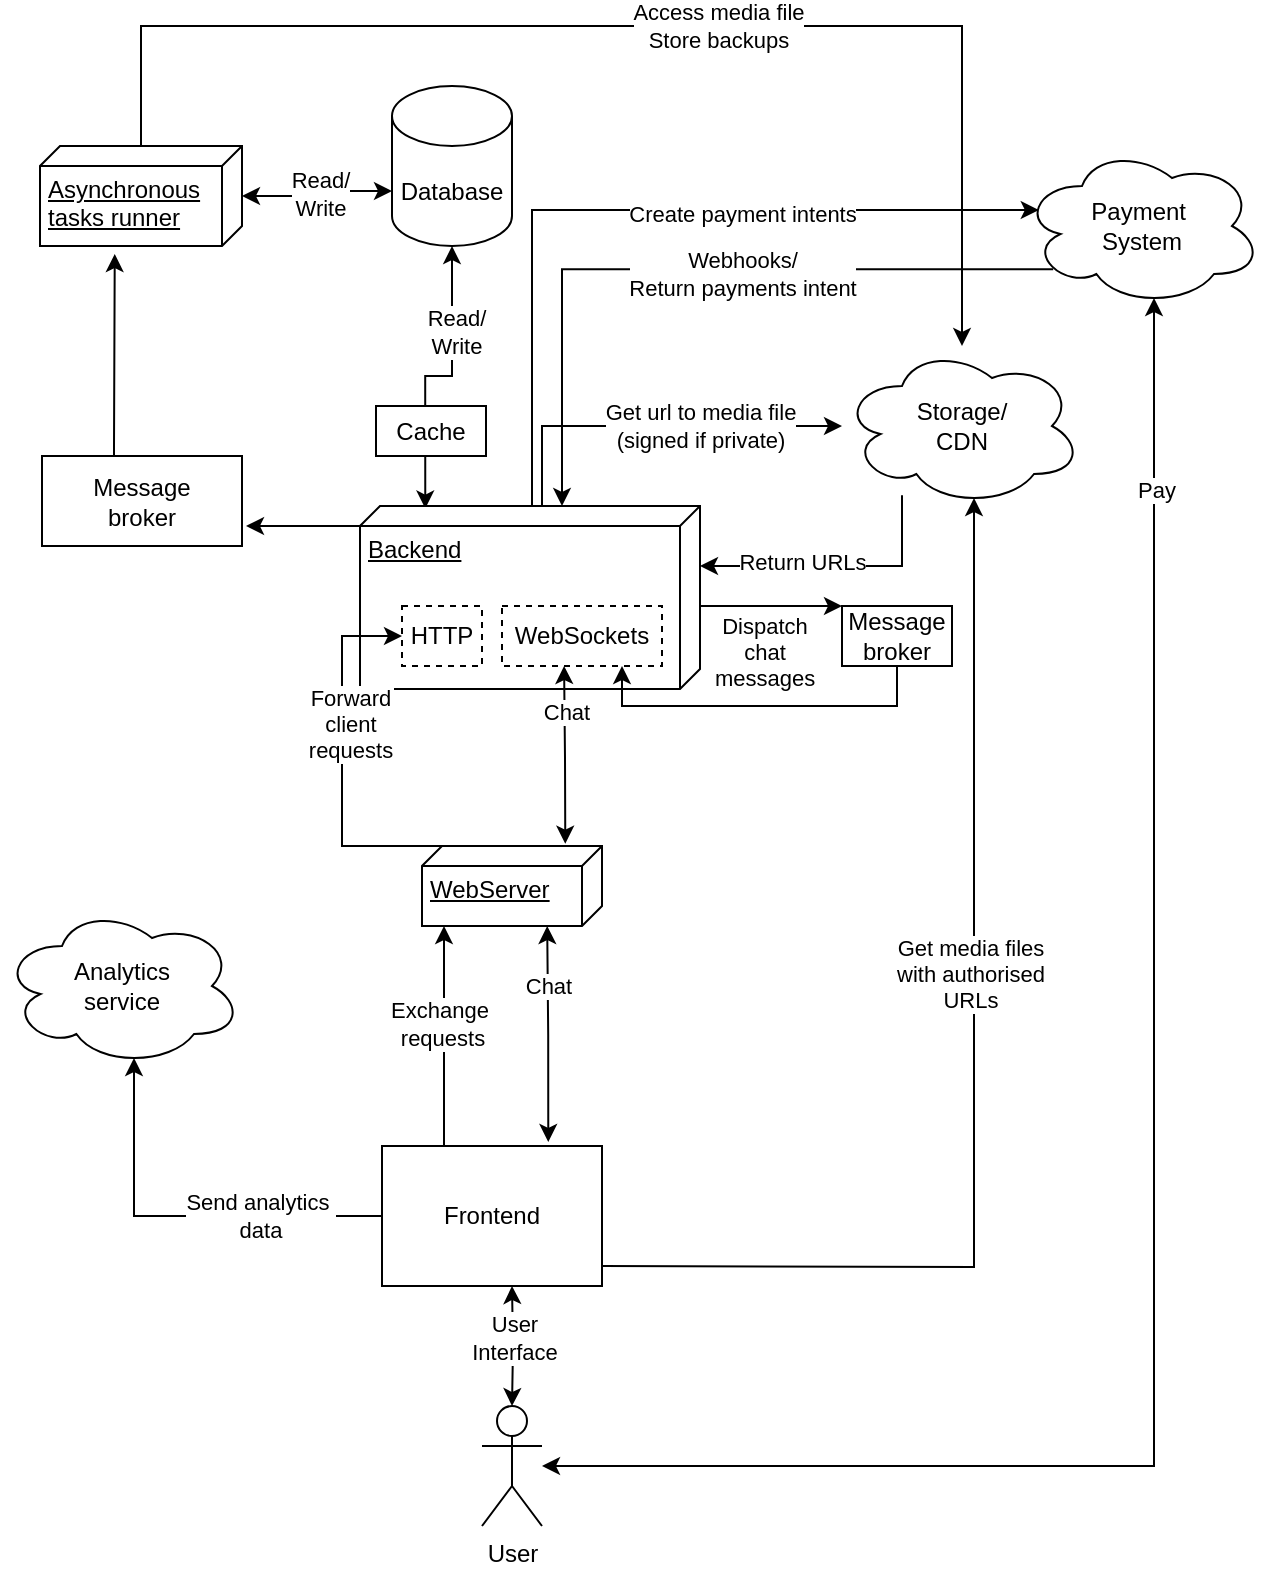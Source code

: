 <mxfile version="21.6.1" type="device">
  <diagram name="Pagina-1" id="fdz4QXpkvpul3tvmRbTT">
    <mxGraphModel dx="954" dy="1771" grid="1" gridSize="10" guides="1" tooltips="1" connect="1" arrows="1" fold="1" page="1" pageScale="1" pageWidth="827" pageHeight="1169" math="0" shadow="0">
      <root>
        <mxCell id="0" />
        <mxCell id="1" parent="0" />
        <mxCell id="l76QbwL-3-QyEtIjUvNq-57" style="edgeStyle=orthogonalEdgeStyle;rounded=0;orthogonalLoop=1;jettySize=auto;html=1;entryX=0.55;entryY=0.95;entryDx=0;entryDy=0;entryPerimeter=0;startArrow=classic;startFill=1;" parent="1" source="l76QbwL-3-QyEtIjUvNq-1" target="l76QbwL-3-QyEtIjUvNq-52" edge="1">
          <mxGeometry relative="1" as="geometry" />
        </mxCell>
        <mxCell id="l76QbwL-3-QyEtIjUvNq-58" value="Pay" style="edgeLabel;html=1;align=center;verticalAlign=middle;resizable=0;points=[];" parent="l76QbwL-3-QyEtIjUvNq-57" vertex="1" connectable="0">
          <mxGeometry x="0.784" y="-1" relative="1" as="geometry">
            <mxPoint as="offset" />
          </mxGeometry>
        </mxCell>
        <mxCell id="l76QbwL-3-QyEtIjUvNq-1" value="User" style="shape=umlActor;verticalLabelPosition=bottom;verticalAlign=top;html=1;outlineConnect=0;" parent="1" vertex="1">
          <mxGeometry x="430" y="590" width="30" height="60" as="geometry" />
        </mxCell>
        <mxCell id="l76QbwL-3-QyEtIjUvNq-3" value="WebServer" style="verticalAlign=top;align=left;spacingTop=8;spacingLeft=2;spacingRight=12;shape=cube;size=10;direction=south;fontStyle=4;html=1;whiteSpace=wrap;" parent="1" vertex="1">
          <mxGeometry x="400" y="310" width="90" height="40" as="geometry" />
        </mxCell>
        <mxCell id="l76QbwL-3-QyEtIjUvNq-19" style="edgeStyle=orthogonalEdgeStyle;rounded=0;orthogonalLoop=1;jettySize=auto;html=1;startArrow=classic;startFill=1;" parent="1" target="l76QbwL-3-QyEtIjUvNq-1" edge="1">
          <mxGeometry relative="1" as="geometry">
            <mxPoint x="445" y="530" as="sourcePoint" />
          </mxGeometry>
        </mxCell>
        <mxCell id="l76QbwL-3-QyEtIjUvNq-20" value="User&lt;br&gt;Interface" style="edgeLabel;html=1;align=center;verticalAlign=middle;resizable=0;points=[];" parent="l76QbwL-3-QyEtIjUvNq-19" vertex="1" connectable="0">
          <mxGeometry x="-0.154" relative="1" as="geometry">
            <mxPoint as="offset" />
          </mxGeometry>
        </mxCell>
        <mxCell id="l76QbwL-3-QyEtIjUvNq-24" value="" style="edgeStyle=orthogonalEdgeStyle;rounded=0;orthogonalLoop=1;jettySize=auto;html=1;" parent="1" edge="1">
          <mxGeometry relative="1" as="geometry">
            <mxPoint x="411" y="462" as="sourcePoint" />
            <mxPoint x="411" y="350" as="targetPoint" />
          </mxGeometry>
        </mxCell>
        <mxCell id="l76QbwL-3-QyEtIjUvNq-25" value="Exchange&amp;nbsp;&lt;br&gt;requests&lt;br&gt;" style="edgeLabel;html=1;align=center;verticalAlign=middle;resizable=0;points=[];" parent="l76QbwL-3-QyEtIjUvNq-24" vertex="1" connectable="0">
          <mxGeometry x="0.125" y="1" relative="1" as="geometry">
            <mxPoint as="offset" />
          </mxGeometry>
        </mxCell>
        <mxCell id="l76QbwL-3-QyEtIjUvNq-38" style="edgeStyle=orthogonalEdgeStyle;rounded=0;orthogonalLoop=1;jettySize=auto;html=1;exitX=0;exitY=0;exitDx=58;exitDy=0;exitPerimeter=0;entryX=0.55;entryY=0.95;entryDx=0;entryDy=0;entryPerimeter=0;" parent="1" target="l76QbwL-3-QyEtIjUvNq-33" edge="1">
          <mxGeometry relative="1" as="geometry">
            <mxPoint x="490" y="520" as="sourcePoint" />
          </mxGeometry>
        </mxCell>
        <mxCell id="l76QbwL-3-QyEtIjUvNq-39" value="Get media files&lt;br&gt;with authorised&lt;br&gt;URLs" style="edgeLabel;html=1;align=center;verticalAlign=middle;resizable=0;points=[];" parent="l76QbwL-3-QyEtIjUvNq-38" vertex="1" connectable="0">
          <mxGeometry x="0.165" y="2" relative="1" as="geometry">
            <mxPoint as="offset" />
          </mxGeometry>
        </mxCell>
        <mxCell id="l76QbwL-3-QyEtIjUvNq-34" style="edgeStyle=orthogonalEdgeStyle;rounded=0;orthogonalLoop=1;jettySize=auto;html=1;exitX=0;exitY=0;exitDx=0;exitDy=60;exitPerimeter=0;" parent="1" source="l76QbwL-3-QyEtIjUvNq-21" target="l76QbwL-3-QyEtIjUvNq-33" edge="1">
          <mxGeometry relative="1" as="geometry">
            <Array as="points">
              <mxPoint x="460" y="100" />
            </Array>
          </mxGeometry>
        </mxCell>
        <mxCell id="l76QbwL-3-QyEtIjUvNq-35" value="Get url to media file&lt;br&gt;(signed if private)" style="edgeLabel;html=1;align=center;verticalAlign=middle;resizable=0;points=[];" parent="l76QbwL-3-QyEtIjUvNq-34" vertex="1" connectable="0">
          <mxGeometry x="0.031" relative="1" as="geometry">
            <mxPoint x="30" as="offset" />
          </mxGeometry>
        </mxCell>
        <mxCell id="l76QbwL-3-QyEtIjUvNq-41" style="edgeStyle=orthogonalEdgeStyle;rounded=0;orthogonalLoop=1;jettySize=auto;html=1;entryX=0.5;entryY=1;entryDx=0;entryDy=0;entryPerimeter=0;exitX=0.014;exitY=0.808;exitDx=0;exitDy=0;exitPerimeter=0;startArrow=classic;startFill=1;" parent="1" source="l76QbwL-3-QyEtIjUvNq-21" target="l76QbwL-3-QyEtIjUvNq-40" edge="1">
          <mxGeometry relative="1" as="geometry" />
        </mxCell>
        <mxCell id="l76QbwL-3-QyEtIjUvNq-42" value="Read/&lt;br&gt;Write" style="edgeLabel;html=1;align=center;verticalAlign=middle;resizable=0;points=[];" parent="l76QbwL-3-QyEtIjUvNq-41" vertex="1" connectable="0">
          <mxGeometry x="0.405" y="-2" relative="1" as="geometry">
            <mxPoint as="offset" />
          </mxGeometry>
        </mxCell>
        <mxCell id="l76QbwL-3-QyEtIjUvNq-49" style="edgeStyle=orthogonalEdgeStyle;rounded=0;orthogonalLoop=1;jettySize=auto;html=1;exitX=0;exitY=0;exitDx=10;exitDy=130;exitPerimeter=0;entryX=0.62;entryY=-0.02;entryDx=0;entryDy=0;entryPerimeter=0;" parent="1" source="l76QbwL-3-QyEtIjUvNq-21" edge="1">
          <mxGeometry relative="1" as="geometry">
            <mxPoint x="312" y="150" as="targetPoint" />
            <Array as="points">
              <mxPoint x="350" y="150" />
            </Array>
          </mxGeometry>
        </mxCell>
        <mxCell id="l76QbwL-3-QyEtIjUvNq-53" style="edgeStyle=orthogonalEdgeStyle;rounded=0;orthogonalLoop=1;jettySize=auto;html=1;entryX=0.07;entryY=0.4;entryDx=0;entryDy=0;entryPerimeter=0;" parent="1" source="l76QbwL-3-QyEtIjUvNq-21" target="l76QbwL-3-QyEtIjUvNq-52" edge="1">
          <mxGeometry relative="1" as="geometry">
            <mxPoint x="680" y="30" as="targetPoint" />
            <Array as="points">
              <mxPoint x="455" y="-8" />
            </Array>
          </mxGeometry>
        </mxCell>
        <mxCell id="l76QbwL-3-QyEtIjUvNq-56" value="Create payment intents" style="edgeLabel;html=1;align=center;verticalAlign=middle;resizable=0;points=[];" parent="l76QbwL-3-QyEtIjUvNq-53" vertex="1" connectable="0">
          <mxGeometry x="0.261" y="-2" relative="1" as="geometry">
            <mxPoint as="offset" />
          </mxGeometry>
        </mxCell>
        <mxCell id="l76QbwL-3-QyEtIjUvNq-69" style="edgeStyle=orthogonalEdgeStyle;rounded=0;orthogonalLoop=1;jettySize=auto;html=1;entryX=0;entryY=0;entryDx=0;entryDy=0;" parent="1" source="l76QbwL-3-QyEtIjUvNq-21" target="l76QbwL-3-QyEtIjUvNq-65" edge="1">
          <mxGeometry relative="1" as="geometry">
            <Array as="points">
              <mxPoint x="550" y="190" />
              <mxPoint x="550" y="190" />
            </Array>
          </mxGeometry>
        </mxCell>
        <mxCell id="l76QbwL-3-QyEtIjUvNq-70" value="Dispatch&lt;br&gt;chat&lt;br&gt;messages" style="edgeLabel;html=1;align=center;verticalAlign=middle;resizable=0;points=[];" parent="l76QbwL-3-QyEtIjUvNq-69" vertex="1" connectable="0">
          <mxGeometry x="-0.197" y="-1" relative="1" as="geometry">
            <mxPoint x="3" y="22" as="offset" />
          </mxGeometry>
        </mxCell>
        <mxCell id="l76QbwL-3-QyEtIjUvNq-21" value="Backend" style="verticalAlign=top;align=left;spacingTop=8;spacingLeft=2;spacingRight=12;shape=cube;size=10;direction=south;fontStyle=4;html=1;whiteSpace=wrap;" parent="1" vertex="1">
          <mxGeometry x="369" y="140" width="170" height="91.54" as="geometry" />
        </mxCell>
        <mxCell id="l76QbwL-3-QyEtIjUvNq-36" style="edgeStyle=orthogonalEdgeStyle;rounded=0;orthogonalLoop=1;jettySize=auto;html=1;entryX=0;entryY=0;entryDx=30;entryDy=0;entryPerimeter=0;" parent="1" source="l76QbwL-3-QyEtIjUvNq-33" target="l76QbwL-3-QyEtIjUvNq-21" edge="1">
          <mxGeometry relative="1" as="geometry">
            <Array as="points">
              <mxPoint x="640" y="170" />
            </Array>
          </mxGeometry>
        </mxCell>
        <mxCell id="l76QbwL-3-QyEtIjUvNq-37" value="Return URLs" style="edgeLabel;html=1;align=center;verticalAlign=middle;resizable=0;points=[];" parent="l76QbwL-3-QyEtIjUvNq-36" vertex="1" connectable="0">
          <mxGeometry x="0.047" y="-2" relative="1" as="geometry">
            <mxPoint x="-14" as="offset" />
          </mxGeometry>
        </mxCell>
        <mxCell id="l76QbwL-3-QyEtIjUvNq-33" value="Storage/&lt;br&gt;CDN" style="ellipse;shape=cloud;whiteSpace=wrap;html=1;" parent="1" vertex="1">
          <mxGeometry x="610" y="60" width="120" height="80" as="geometry" />
        </mxCell>
        <mxCell id="l76QbwL-3-QyEtIjUvNq-40" value="Database" style="shape=cylinder3;whiteSpace=wrap;html=1;boundedLbl=1;backgroundOutline=1;size=15;" parent="1" vertex="1">
          <mxGeometry x="385" y="-70" width="60" height="80" as="geometry" />
        </mxCell>
        <mxCell id="GdtlTfJhkLCehxx7cX15-3" style="edgeStyle=orthogonalEdgeStyle;rounded=0;orthogonalLoop=1;jettySize=auto;html=1;entryX=0.55;entryY=0.95;entryDx=0;entryDy=0;entryPerimeter=0;" parent="1" source="l76QbwL-3-QyEtIjUvNq-43" target="GdtlTfJhkLCehxx7cX15-2" edge="1">
          <mxGeometry relative="1" as="geometry" />
        </mxCell>
        <mxCell id="GdtlTfJhkLCehxx7cX15-4" value="Send analytics&amp;nbsp;&lt;br&gt;data" style="edgeLabel;html=1;align=center;verticalAlign=middle;resizable=0;points=[];" parent="GdtlTfJhkLCehxx7cX15-3" vertex="1" connectable="0">
          <mxGeometry x="-0.076" y="-1" relative="1" as="geometry">
            <mxPoint x="33" y="1" as="offset" />
          </mxGeometry>
        </mxCell>
        <mxCell id="l76QbwL-3-QyEtIjUvNq-43" value="Frontend" style="html=1;whiteSpace=wrap;" parent="1" vertex="1">
          <mxGeometry x="380" y="460" width="110" height="70" as="geometry" />
        </mxCell>
        <mxCell id="l76QbwL-3-QyEtIjUvNq-48" style="edgeStyle=orthogonalEdgeStyle;rounded=0;orthogonalLoop=1;jettySize=auto;html=1;entryX=1.08;entryY=0.63;entryDx=0;entryDy=0;entryPerimeter=0;" parent="1" target="l76QbwL-3-QyEtIjUvNq-46" edge="1">
          <mxGeometry relative="1" as="geometry">
            <mxPoint x="246" y="119" as="sourcePoint" />
            <Array as="points">
              <mxPoint x="246" y="110" />
              <mxPoint x="246" y="110" />
            </Array>
          </mxGeometry>
        </mxCell>
        <mxCell id="l76QbwL-3-QyEtIjUvNq-50" style="edgeStyle=orthogonalEdgeStyle;rounded=0;orthogonalLoop=1;jettySize=auto;html=1;entryX=0;entryY=0;entryDx=0;entryDy=52.5;entryPerimeter=0;startArrow=classic;startFill=1;" parent="1" source="l76QbwL-3-QyEtIjUvNq-46" target="l76QbwL-3-QyEtIjUvNq-40" edge="1">
          <mxGeometry relative="1" as="geometry" />
        </mxCell>
        <mxCell id="l76QbwL-3-QyEtIjUvNq-51" value="Read/&lt;br&gt;Write" style="edgeLabel;html=1;align=center;verticalAlign=middle;resizable=0;points=[];" parent="l76QbwL-3-QyEtIjUvNq-50" vertex="1" connectable="0">
          <mxGeometry x="0.033" relative="1" as="geometry">
            <mxPoint x="1" y="1" as="offset" />
          </mxGeometry>
        </mxCell>
        <mxCell id="l76QbwL-3-QyEtIjUvNq-76" style="edgeStyle=orthogonalEdgeStyle;rounded=0;orthogonalLoop=1;jettySize=auto;html=1;" parent="1" source="l76QbwL-3-QyEtIjUvNq-46" target="l76QbwL-3-QyEtIjUvNq-33" edge="1">
          <mxGeometry relative="1" as="geometry">
            <Array as="points">
              <mxPoint x="260" y="-100" />
              <mxPoint x="670" y="-100" />
            </Array>
          </mxGeometry>
        </mxCell>
        <mxCell id="l76QbwL-3-QyEtIjUvNq-77" value="Access media file&lt;br&gt;Store backups" style="edgeLabel;html=1;align=center;verticalAlign=middle;resizable=0;points=[];" parent="l76QbwL-3-QyEtIjUvNq-76" vertex="1" connectable="0">
          <mxGeometry x="0.104" relative="1" as="geometry">
            <mxPoint as="offset" />
          </mxGeometry>
        </mxCell>
        <mxCell id="l76QbwL-3-QyEtIjUvNq-46" value="Asynchronous&lt;br&gt;tasks runner" style="verticalAlign=top;align=left;spacingTop=8;spacingLeft=2;spacingRight=12;shape=cube;size=10;direction=south;fontStyle=4;html=1;whiteSpace=wrap;" parent="1" vertex="1">
          <mxGeometry x="209" y="-40" width="101" height="50" as="geometry" />
        </mxCell>
        <mxCell id="l76QbwL-3-QyEtIjUvNq-54" style="edgeStyle=orthogonalEdgeStyle;rounded=0;orthogonalLoop=1;jettySize=auto;html=1;exitX=0.13;exitY=0.77;exitDx=0;exitDy=0;exitPerimeter=0;" parent="1" source="l76QbwL-3-QyEtIjUvNq-52" edge="1">
          <mxGeometry relative="1" as="geometry">
            <mxPoint x="470" y="140" as="targetPoint" />
            <Array as="points">
              <mxPoint x="470" y="22" />
              <mxPoint x="470" y="140" />
            </Array>
          </mxGeometry>
        </mxCell>
        <mxCell id="l76QbwL-3-QyEtIjUvNq-55" value="Webhooks/&lt;br&gt;Return payments intent" style="edgeLabel;html=1;align=center;verticalAlign=middle;resizable=0;points=[];" parent="l76QbwL-3-QyEtIjUvNq-54" vertex="1" connectable="0">
          <mxGeometry x="-0.46" y="2" relative="1" as="geometry">
            <mxPoint x="-57" as="offset" />
          </mxGeometry>
        </mxCell>
        <mxCell id="l76QbwL-3-QyEtIjUvNq-52" value="Payment&amp;nbsp;&lt;br&gt;System" style="ellipse;shape=cloud;whiteSpace=wrap;html=1;" parent="1" vertex="1">
          <mxGeometry x="700" y="-40" width="120" height="80" as="geometry" />
        </mxCell>
        <mxCell id="l76QbwL-3-QyEtIjUvNq-59" value="Cache" style="html=1;whiteSpace=wrap;" parent="1" vertex="1">
          <mxGeometry x="377" y="90" width="55" height="25" as="geometry" />
        </mxCell>
        <mxCell id="l76QbwL-3-QyEtIjUvNq-63" value="HTTP" style="html=1;whiteSpace=wrap;dashed=1;" parent="1" vertex="1">
          <mxGeometry x="390" y="190" width="40" height="30" as="geometry" />
        </mxCell>
        <mxCell id="l76QbwL-3-QyEtIjUvNq-71" style="edgeStyle=orthogonalEdgeStyle;rounded=0;orthogonalLoop=1;jettySize=auto;html=1;exitX=0.25;exitY=1;exitDx=0;exitDy=0;entryX=0.674;entryY=-0.029;entryDx=0;entryDy=0;entryPerimeter=0;startArrow=classic;startFill=1;" parent="1" edge="1">
          <mxGeometry relative="1" as="geometry">
            <mxPoint x="462.6" y="350" as="sourcePoint" />
            <mxPoint x="463.14" y="457.97" as="targetPoint" />
          </mxGeometry>
        </mxCell>
        <mxCell id="l76QbwL-3-QyEtIjUvNq-72" value="Chat" style="edgeLabel;html=1;align=center;verticalAlign=middle;resizable=0;points=[];" parent="l76QbwL-3-QyEtIjUvNq-71" vertex="1" connectable="0">
          <mxGeometry x="-0.348" relative="1" as="geometry">
            <mxPoint y="-6" as="offset" />
          </mxGeometry>
        </mxCell>
        <mxCell id="l76QbwL-3-QyEtIjUvNq-64" value="WebSockets" style="html=1;whiteSpace=wrap;dashed=1;" parent="1" vertex="1">
          <mxGeometry x="440" y="190" width="80" height="30" as="geometry" />
        </mxCell>
        <mxCell id="l76QbwL-3-QyEtIjUvNq-68" style="edgeStyle=orthogonalEdgeStyle;rounded=0;orthogonalLoop=1;jettySize=auto;html=1;entryX=0.75;entryY=1;entryDx=0;entryDy=0;" parent="1" source="l76QbwL-3-QyEtIjUvNq-65" target="l76QbwL-3-QyEtIjUvNq-64" edge="1">
          <mxGeometry relative="1" as="geometry">
            <Array as="points">
              <mxPoint x="637" y="240" />
              <mxPoint x="500" y="240" />
            </Array>
          </mxGeometry>
        </mxCell>
        <mxCell id="l76QbwL-3-QyEtIjUvNq-65" value="Message&lt;br&gt;broker" style="html=1;whiteSpace=wrap;" parent="1" vertex="1">
          <mxGeometry x="610" y="190" width="55" height="30" as="geometry" />
        </mxCell>
        <mxCell id="l76QbwL-3-QyEtIjUvNq-66" value="Message&lt;br&gt;broker" style="html=1;whiteSpace=wrap;" parent="1" vertex="1">
          <mxGeometry x="210" y="115" width="100" height="45" as="geometry" />
        </mxCell>
        <mxCell id="l76QbwL-3-QyEtIjUvNq-73" style="edgeStyle=orthogonalEdgeStyle;rounded=0;orthogonalLoop=1;jettySize=auto;html=1;exitX=0.25;exitY=1;exitDx=0;exitDy=0;startArrow=classic;startFill=1;entryX=-0.029;entryY=0.204;entryDx=0;entryDy=0;entryPerimeter=0;" parent="1" target="l76QbwL-3-QyEtIjUvNq-3" edge="1">
          <mxGeometry relative="1" as="geometry">
            <mxPoint x="471.04" y="220" as="sourcePoint" />
            <mxPoint x="470" y="310" as="targetPoint" />
          </mxGeometry>
        </mxCell>
        <mxCell id="l76QbwL-3-QyEtIjUvNq-74" value="Chat" style="edgeLabel;html=1;align=center;verticalAlign=middle;resizable=0;points=[];" parent="l76QbwL-3-QyEtIjUvNq-73" vertex="1" connectable="0">
          <mxGeometry x="-0.348" relative="1" as="geometry">
            <mxPoint y="-6" as="offset" />
          </mxGeometry>
        </mxCell>
        <mxCell id="l76QbwL-3-QyEtIjUvNq-27" style="edgeStyle=orthogonalEdgeStyle;rounded=0;orthogonalLoop=1;jettySize=auto;html=1;exitX=0;exitY=0;exitDx=0;exitDy=80;exitPerimeter=0;" parent="1" source="l76QbwL-3-QyEtIjUvNq-3" target="l76QbwL-3-QyEtIjUvNq-63" edge="1">
          <mxGeometry relative="1" as="geometry">
            <Array as="points">
              <mxPoint x="360" y="310" />
              <mxPoint x="360" y="205" />
            </Array>
          </mxGeometry>
        </mxCell>
        <mxCell id="l76QbwL-3-QyEtIjUvNq-28" value="Forward&lt;br&gt;client&lt;br&gt;requests" style="edgeLabel;html=1;align=center;verticalAlign=middle;resizable=0;points=[];" parent="l76QbwL-3-QyEtIjUvNq-27" vertex="1" connectable="0">
          <mxGeometry x="0.414" y="-3" relative="1" as="geometry">
            <mxPoint x="1" y="20" as="offset" />
          </mxGeometry>
        </mxCell>
        <mxCell id="GdtlTfJhkLCehxx7cX15-2" value="Analytics&lt;br&gt;service" style="ellipse;shape=cloud;whiteSpace=wrap;html=1;" parent="1" vertex="1">
          <mxGeometry x="190" y="340" width="120" height="80" as="geometry" />
        </mxCell>
      </root>
    </mxGraphModel>
  </diagram>
</mxfile>
